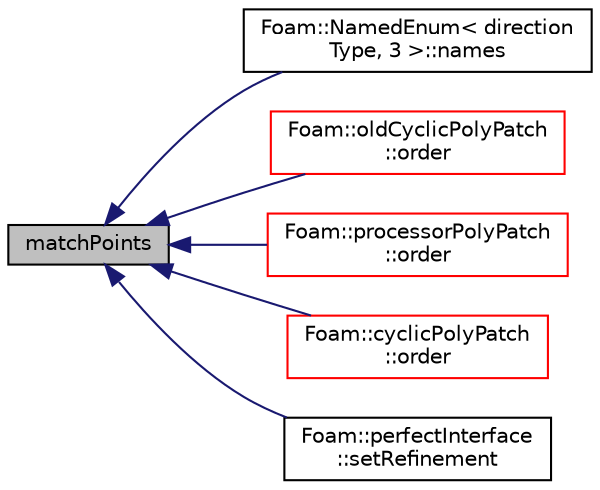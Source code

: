 digraph "matchPoints"
{
  bgcolor="transparent";
  edge [fontname="Helvetica",fontsize="10",labelfontname="Helvetica",labelfontsize="10"];
  node [fontname="Helvetica",fontsize="10",shape=record];
  rankdir="LR";
  Node126087 [label="matchPoints",height=0.2,width=0.4,color="black", fillcolor="grey75", style="filled", fontcolor="black"];
  Node126087 -> Node126088 [dir="back",color="midnightblue",fontsize="10",style="solid",fontname="Helvetica"];
  Node126088 [label="Foam::NamedEnum\< direction\lType, 3 \>::names",height=0.2,width=0.4,color="black",URL="$a27113.html#a7350da3a0edd92cd11e6c479c9967dc8"];
  Node126087 -> Node126089 [dir="back",color="midnightblue",fontsize="10",style="solid",fontname="Helvetica"];
  Node126089 [label="Foam::oldCyclicPolyPatch\l::order",height=0.2,width=0.4,color="red",URL="$a28605.html#aa9533329384a73e819a040bcde1b4b3d",tooltip="Return new ordering for primitivePatch. "];
  Node126087 -> Node126093 [dir="back",color="midnightblue",fontsize="10",style="solid",fontname="Helvetica"];
  Node126093 [label="Foam::processorPolyPatch\l::order",height=0.2,width=0.4,color="red",URL="$a28609.html#aa9533329384a73e819a040bcde1b4b3d",tooltip="Return new ordering for primitivePatch. "];
  Node126087 -> Node126104 [dir="back",color="midnightblue",fontsize="10",style="solid",fontname="Helvetica"];
  Node126104 [label="Foam::cyclicPolyPatch\l::order",height=0.2,width=0.4,color="red",URL="$a28589.html#aa9533329384a73e819a040bcde1b4b3d",tooltip="Return new ordering for primitivePatch. "];
  Node126087 -> Node126294 [dir="back",color="midnightblue",fontsize="10",style="solid",fontname="Helvetica"];
  Node126294 [label="Foam::perfectInterface\l::setRefinement",height=0.2,width=0.4,color="black",URL="$a22333.html#a7253b581bef08b26159ea0e738a8883a",tooltip="Insert the layer addition/removal instructions. "];
}
